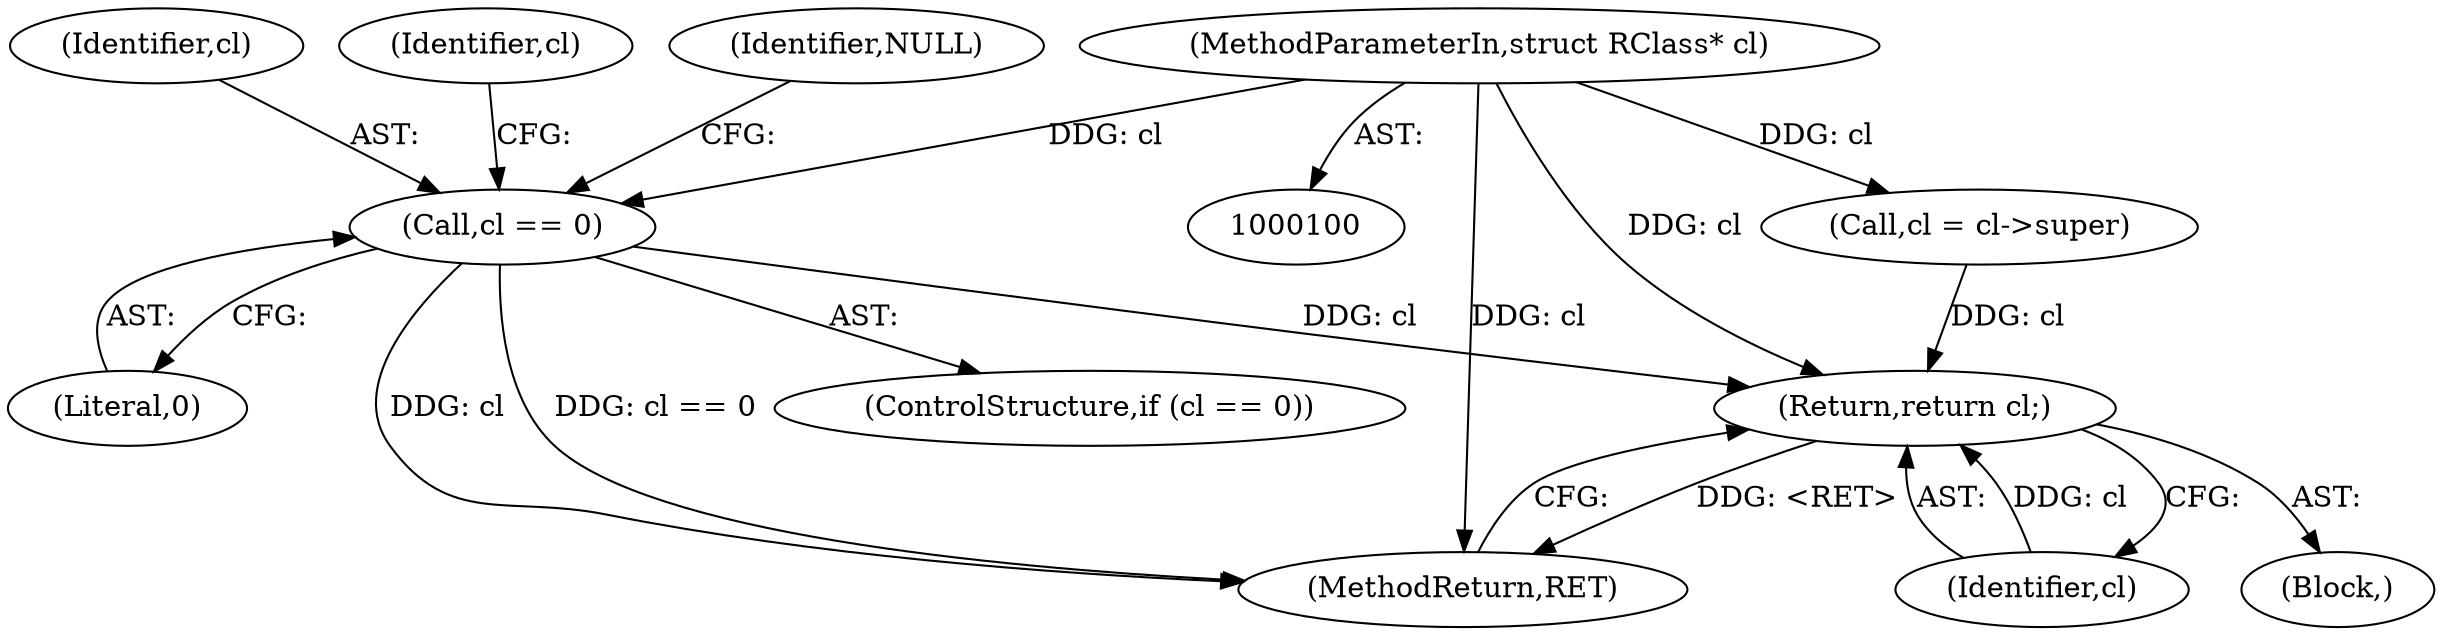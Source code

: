 digraph "1_mruby_faa4eaf6803bd11669bc324b4c34e7162286bfa3@del" {
"1000104" [label="(Call,cl == 0)"];
"1000101" [label="(MethodParameterIn,struct RClass* cl)"];
"1000127" [label="(Return,return cl;)"];
"1000106" [label="(Literal,0)"];
"1000104" [label="(Call,cl == 0)"];
"1000129" [label="(MethodReturn,RET)"];
"1000122" [label="(Call,cl = cl->super)"];
"1000128" [label="(Identifier,cl)"];
"1000105" [label="(Identifier,cl)"];
"1000102" [label="(Block,)"];
"1000127" [label="(Return,return cl;)"];
"1000101" [label="(MethodParameterIn,struct RClass* cl)"];
"1000103" [label="(ControlStructure,if (cl == 0))"];
"1000113" [label="(Identifier,cl)"];
"1000108" [label="(Identifier,NULL)"];
"1000104" -> "1000103"  [label="AST: "];
"1000104" -> "1000106"  [label="CFG: "];
"1000105" -> "1000104"  [label="AST: "];
"1000106" -> "1000104"  [label="AST: "];
"1000108" -> "1000104"  [label="CFG: "];
"1000113" -> "1000104"  [label="CFG: "];
"1000104" -> "1000129"  [label="DDG: cl == 0"];
"1000104" -> "1000129"  [label="DDG: cl"];
"1000101" -> "1000104"  [label="DDG: cl"];
"1000104" -> "1000127"  [label="DDG: cl"];
"1000101" -> "1000100"  [label="AST: "];
"1000101" -> "1000129"  [label="DDG: cl"];
"1000101" -> "1000122"  [label="DDG: cl"];
"1000101" -> "1000127"  [label="DDG: cl"];
"1000127" -> "1000102"  [label="AST: "];
"1000127" -> "1000128"  [label="CFG: "];
"1000128" -> "1000127"  [label="AST: "];
"1000129" -> "1000127"  [label="CFG: "];
"1000127" -> "1000129"  [label="DDG: <RET>"];
"1000128" -> "1000127"  [label="DDG: cl"];
"1000122" -> "1000127"  [label="DDG: cl"];
}
